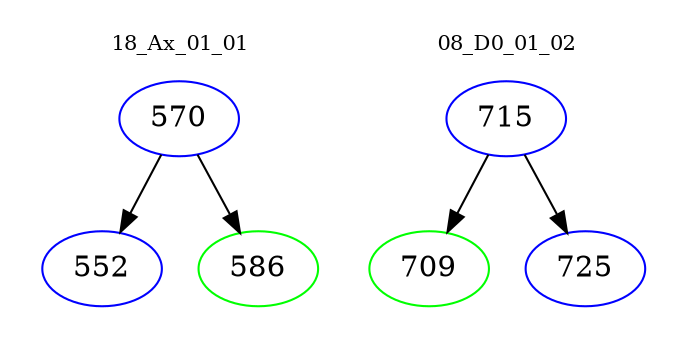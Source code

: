 digraph{
subgraph cluster_0 {
color = white
label = "18_Ax_01_01";
fontsize=10;
T0_570 [label="570", color="blue"]
T0_570 -> T0_552 [color="black"]
T0_552 [label="552", color="blue"]
T0_570 -> T0_586 [color="black"]
T0_586 [label="586", color="green"]
}
subgraph cluster_1 {
color = white
label = "08_D0_01_02";
fontsize=10;
T1_715 [label="715", color="blue"]
T1_715 -> T1_709 [color="black"]
T1_709 [label="709", color="green"]
T1_715 -> T1_725 [color="black"]
T1_725 [label="725", color="blue"]
}
}
